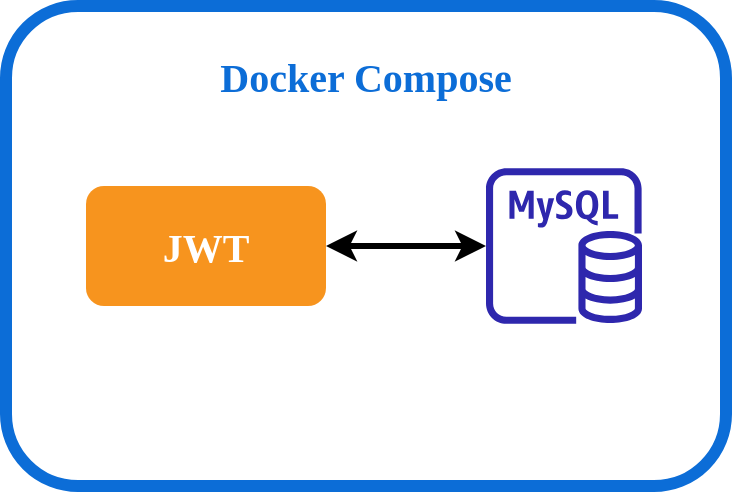 <mxfile version="21.6.9" type="device">
  <diagram name="Page-1" id="MTCbih88bhaB4PfyJpC_">
    <mxGraphModel dx="1306" dy="830" grid="1" gridSize="10" guides="1" tooltips="1" connect="1" arrows="1" fold="1" page="1" pageScale="1" pageWidth="850" pageHeight="1100" math="0" shadow="0">
      <root>
        <mxCell id="0" />
        <mxCell id="1" parent="0" />
        <mxCell id="cH3ys6Y8WHMHtmBBMnB3-1" value="" style="rounded=1;whiteSpace=wrap;html=1;fillColor=none;strokeColor=#0C6DD7;strokeWidth=6;" vertex="1" parent="1">
          <mxGeometry x="280" y="240" width="360" height="240" as="geometry" />
        </mxCell>
        <mxCell id="cH3ys6Y8WHMHtmBBMnB3-2" style="edgeStyle=orthogonalEdgeStyle;rounded=0;orthogonalLoop=1;jettySize=auto;html=1;exitX=1;exitY=0.5;exitDx=0;exitDy=0;startArrow=classic;startFill=1;strokeWidth=3;" edge="1" parent="1" source="cH3ys6Y8WHMHtmBBMnB3-3" target="cH3ys6Y8WHMHtmBBMnB3-5">
          <mxGeometry relative="1" as="geometry" />
        </mxCell>
        <mxCell id="cH3ys6Y8WHMHtmBBMnB3-3" value="&lt;font face=&quot;Ubuntu&quot; color=&quot;#ffffff&quot;&gt;&lt;span style=&quot;font-size: 20px;&quot;&gt;&lt;b&gt;JWT&lt;/b&gt;&lt;/span&gt;&lt;/font&gt;" style="rounded=1;whiteSpace=wrap;html=1;strokeWidth=3;strokeColor=none;fillColor=#F7941E;" vertex="1" parent="1">
          <mxGeometry x="320" y="330" width="120" height="60" as="geometry" />
        </mxCell>
        <mxCell id="cH3ys6Y8WHMHtmBBMnB3-4" value="&lt;font style=&quot;font-size: 20px;&quot; color=&quot;#0c6dd7&quot; face=&quot;Ubuntu&quot;&gt;&lt;b&gt;Docker Compose&lt;/b&gt;&lt;/font&gt;" style="text;html=1;strokeColor=none;fillColor=none;align=center;verticalAlign=middle;whiteSpace=wrap;rounded=0;" vertex="1" parent="1">
          <mxGeometry x="355" y="260" width="210" height="30" as="geometry" />
        </mxCell>
        <mxCell id="cH3ys6Y8WHMHtmBBMnB3-5" value="" style="sketch=0;outlineConnect=0;fontColor=#232F3E;gradientColor=none;fillColor=#2E27AD;strokeColor=none;dashed=0;verticalLabelPosition=bottom;verticalAlign=top;align=center;html=1;fontSize=12;fontStyle=0;aspect=fixed;pointerEvents=1;shape=mxgraph.aws4.rds_mysql_instance;" vertex="1" parent="1">
          <mxGeometry x="520" y="321" width="78" height="78" as="geometry" />
        </mxCell>
      </root>
    </mxGraphModel>
  </diagram>
</mxfile>
